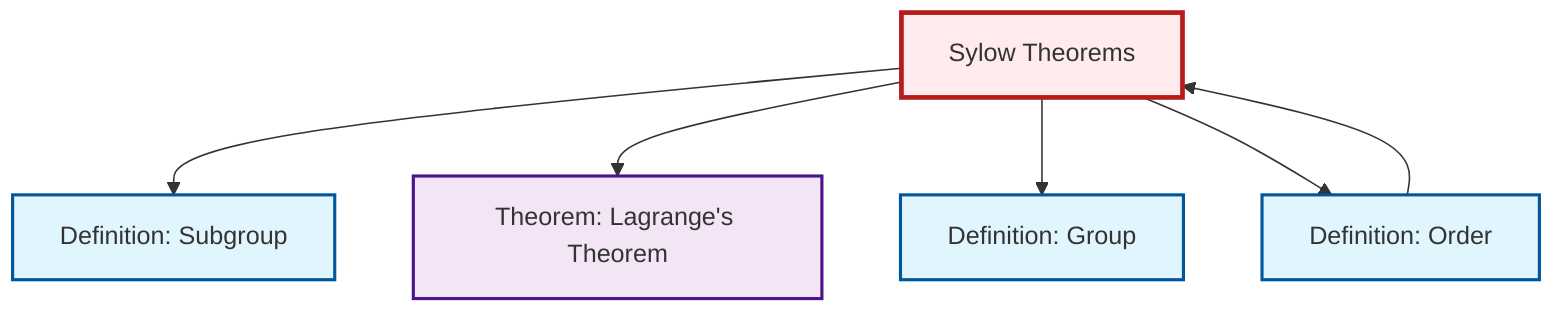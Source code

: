 graph TD
    classDef definition fill:#e1f5fe,stroke:#01579b,stroke-width:2px
    classDef theorem fill:#f3e5f5,stroke:#4a148c,stroke-width:2px
    classDef axiom fill:#fff3e0,stroke:#e65100,stroke-width:2px
    classDef example fill:#e8f5e9,stroke:#1b5e20,stroke-width:2px
    classDef current fill:#ffebee,stroke:#b71c1c,stroke-width:3px
    def-group["Definition: Group"]:::definition
    def-subgroup["Definition: Subgroup"]:::definition
    thm-lagrange["Theorem: Lagrange's Theorem"]:::theorem
    thm-sylow["Sylow Theorems"]:::theorem
    def-order["Definition: Order"]:::definition
    def-order --> thm-sylow
    thm-sylow --> def-subgroup
    thm-sylow --> thm-lagrange
    thm-sylow --> def-group
    thm-sylow --> def-order
    class thm-sylow current